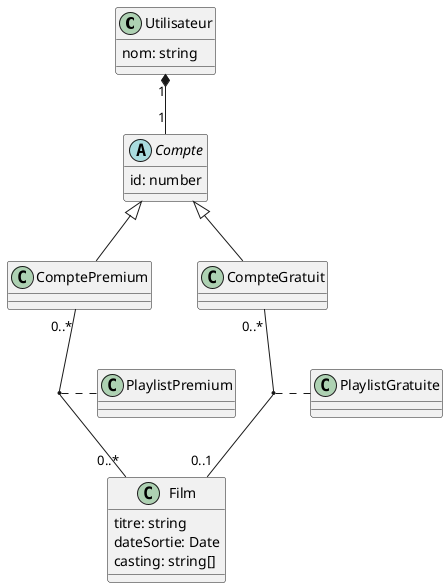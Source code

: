 Il vous est demandé de mettre en place un service de streaming en ligne pour concurrencer
Amazon Prime Video (et oui, rien que ça).
Le site devra être accessible à tout utilisateur enregistré.
Il existe deux profils d’utilisateurs :
• Compte découverte (gratuit)
• Compte premium
Un utilisateur est défini par son nom et un numéro de compte (unique). Pour les comptes premium
les informations de paiement sont stockées.
Tout utilisateur doit pouvoir créer une playlist de films avec les contraintes suivantes :
• Compte découverte : l’utilisateur ne peut ajouter qu’un seul film à sa playlist et ne peux
regarder qu’un film par jour.
• Compte premium : pas de limite pour la playlist et le nombre de film qu’il peut regarder.
Il est possible pour les utilisateurs de créer une « famille » permettant d’obtenir une réduction sur
les tarifs du compte premium. Les familles peuvent être composées de maximum 5 personnes.
Tous les utilisateurs doivent avoir la capacité d’effectuer les opérations suivantes :
• Ajouter un film à leur playlist : attention, la plateforme présente une particularité, l’utilisateur
ne peut regarder que les films contenus dans sa playlist
• Regarder un film de leur playlist : à la fin du visionnage, le film est automatiquement
supprimé de la playlist
• Le système devra permettre d’afficher la liste des 5 derniers films regardés.
Les films sont caractérisés par leur titre, une date de sortie et une liste d’acteurs.

@startuml

class Utilisateur {
    nom: string
}
abstract class Compte {
    id: number
}
class ComptePremium
class CompteGratuit
class Film {
    titre: string
    dateSortie: Date
    casting: string[]
}
class PlaylistPremium
class PlaylistGratuite

Compte <|-- ComptePremium
Compte <|-- CompteGratuit

Utilisateur "1" *-- "1" Compte

CompteGratuit "0..*" -- "0..1" Film
ComptePremium "0..*" -- "0..*" Film
(CompteGratuit, Film) . PlaylistGratuite
(ComptePremium, Film) . PlaylistPremium

@enduml
